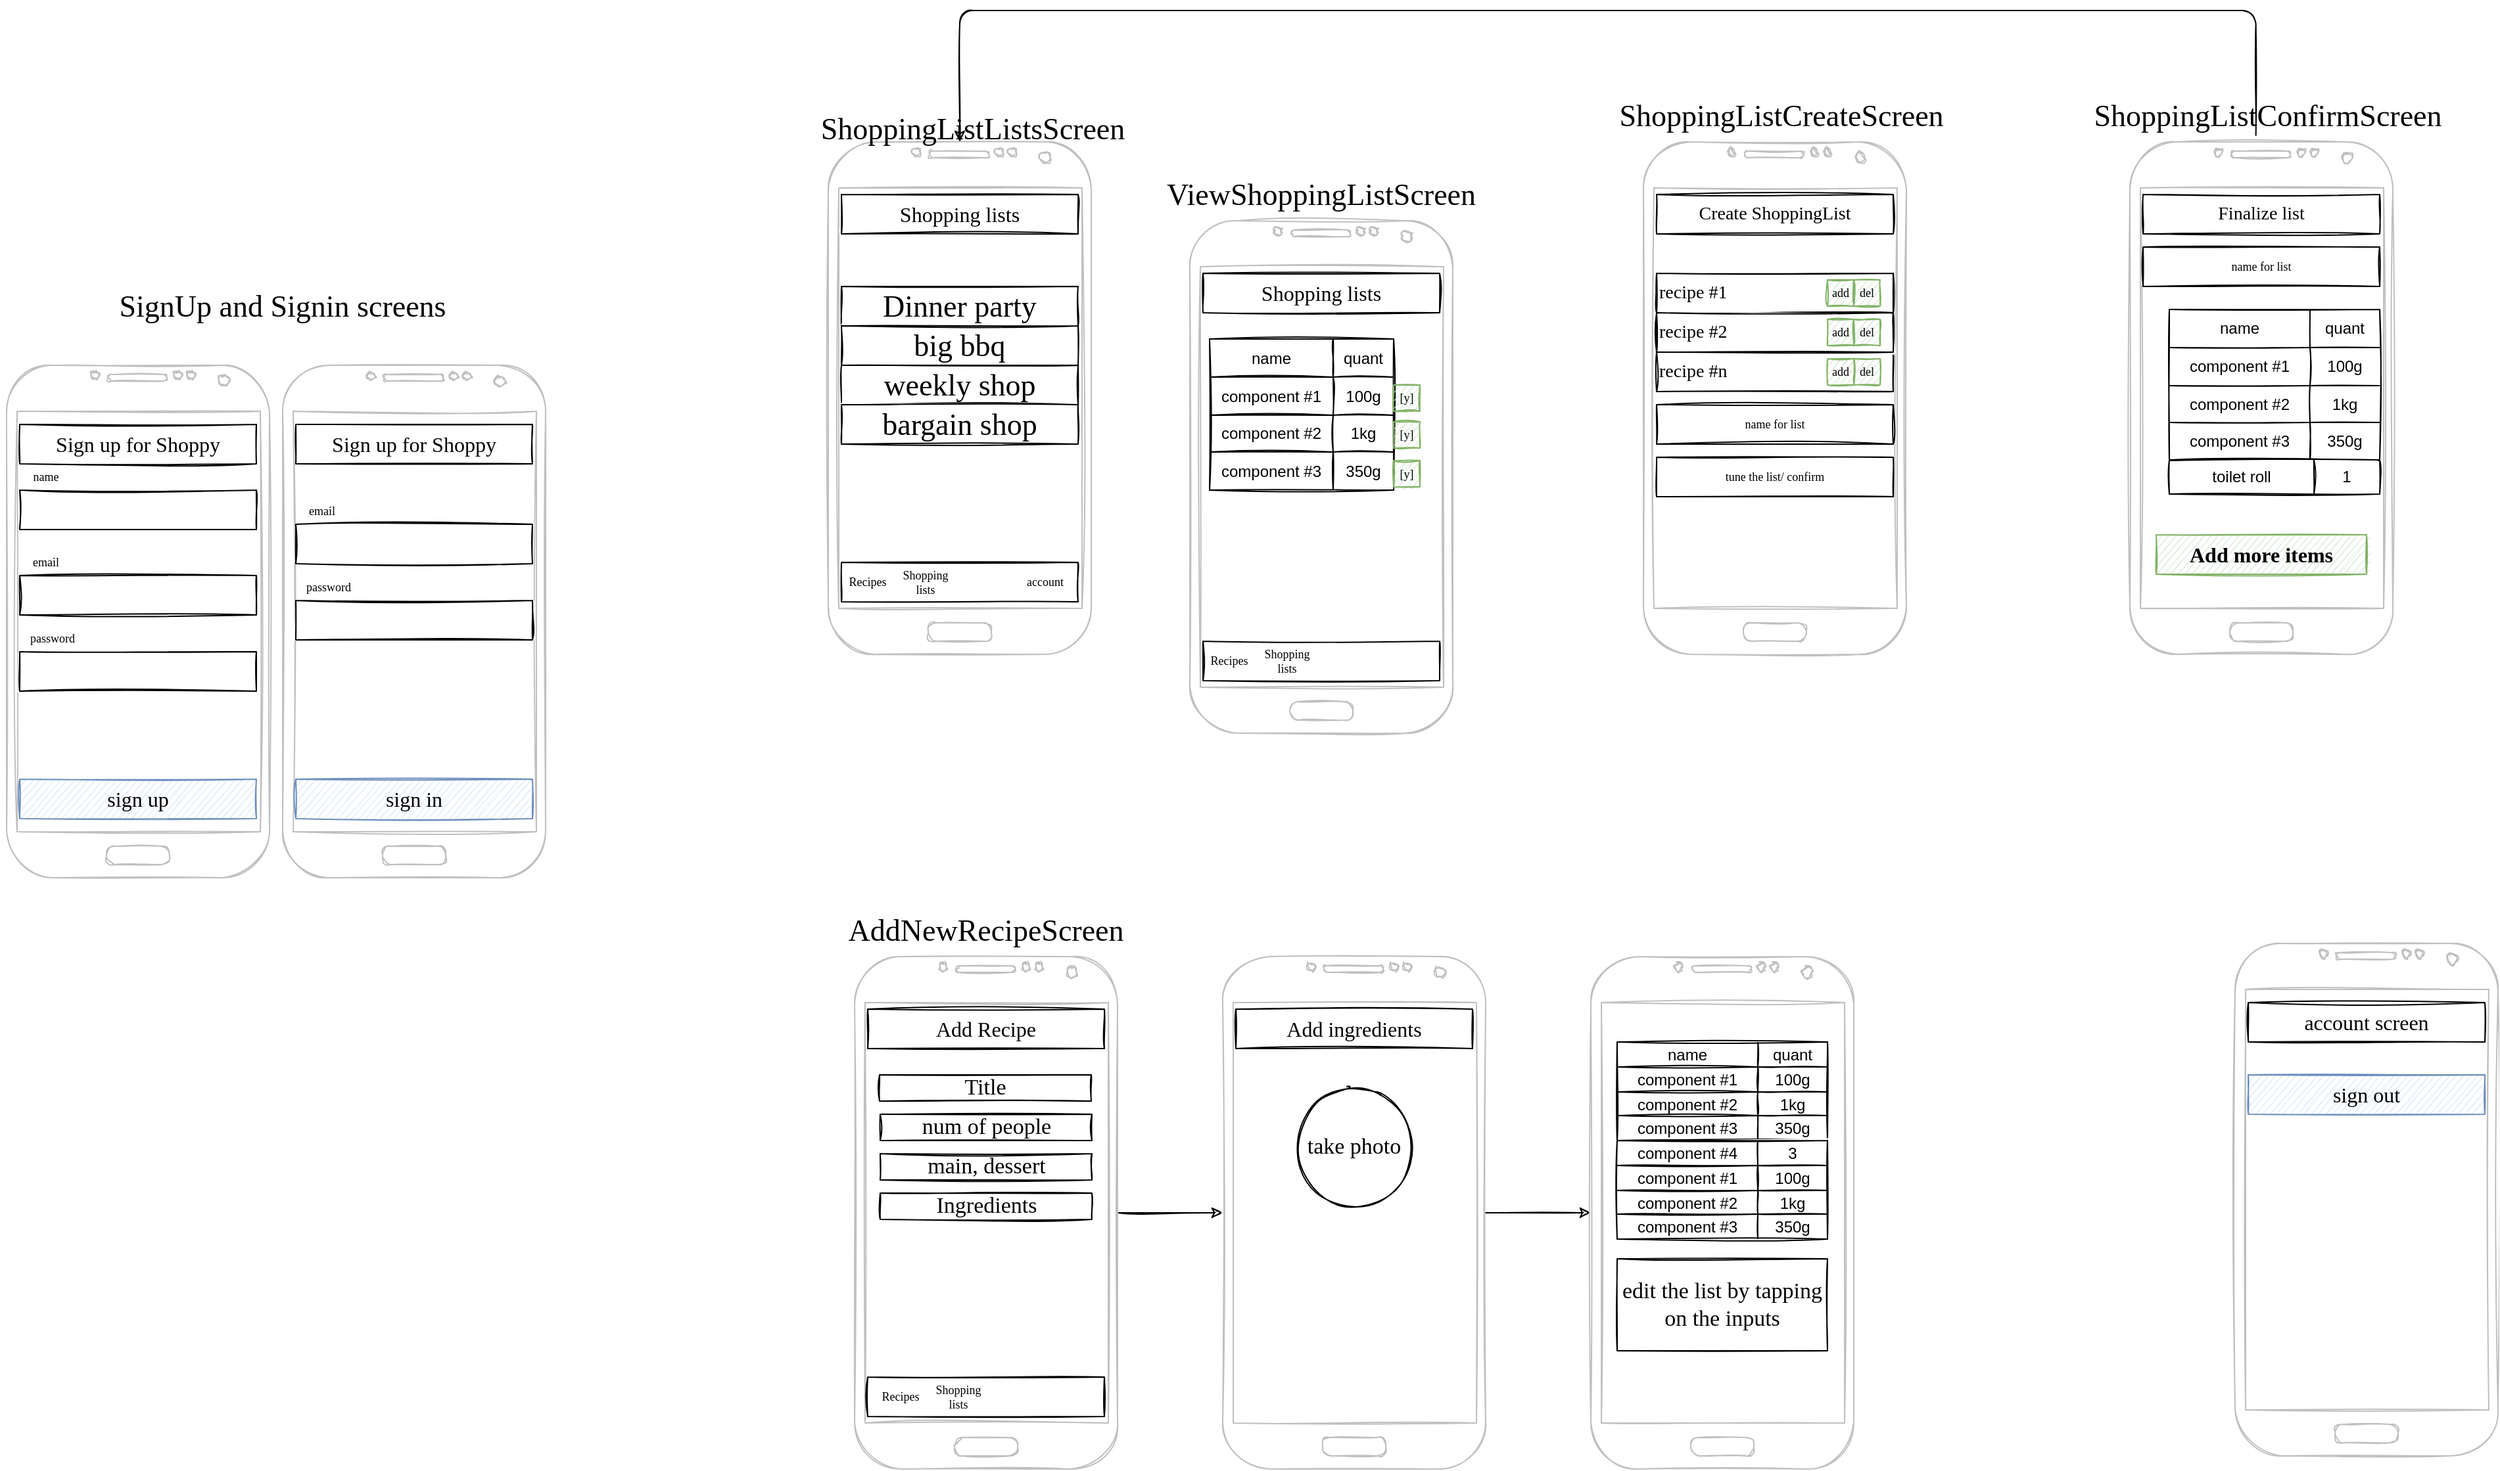 <mxfile version="14.4.9" type="github" pages="4"><diagram id="S8S6S_zs-tFYUFydIni0" name="Page-1"><mxGraphModel dx="3620" dy="1272" grid="1" gridSize="10" guides="1" tooltips="1" connect="1" arrows="1" fold="1" page="1" pageScale="1" pageWidth="850" pageHeight="1100" math="0" shadow="0"><root><mxCell id="0"/><mxCell id="1" parent="0"/><mxCell id="WBAK2P9Rp_MF3gCQEYfs-1" value="" style="verticalLabelPosition=bottom;verticalAlign=top;html=1;shadow=0;dashed=0;strokeWidth=1;shape=mxgraph.android.phone2;strokeColor=#c0c0c0;sketch=1;" vertex="1" parent="1"><mxGeometry x="50" y="120" width="200" height="390" as="geometry"/></mxCell><mxCell id="LDTR95kZnx1Ec3UNAk0M-1" value="Dinner party" style="rounded=0;whiteSpace=wrap;html=1;fontSize=23;fontFamily=Lucida Console;sketch=1;" vertex="1" parent="1"><mxGeometry x="60" y="230" width="180" height="30" as="geometry"/></mxCell><mxCell id="LDTR95kZnx1Ec3UNAk0M-2" value="Shopping lists" style="rounded=0;whiteSpace=wrap;html=1;fontSize=16;fontFamily=Lucida Console;sketch=1;" vertex="1" parent="1"><mxGeometry x="60" y="160" width="180" height="30" as="geometry"/></mxCell><mxCell id="LDTR95kZnx1Ec3UNAk0M-3" value="" style="rounded=0;whiteSpace=wrap;html=1;fontSize=11;fontFamily=Lucida Console;sketch=1;" vertex="1" parent="1"><mxGeometry x="60" y="440" width="180" height="30" as="geometry"/></mxCell><mxCell id="LDTR95kZnx1Ec3UNAk0M-5" value="Recipes" style="text;html=1;strokeColor=none;fillColor=none;align=center;verticalAlign=middle;whiteSpace=wrap;rounded=0;fontFamily=Lucida Console;fontSize=9;sketch=1;" vertex="1" parent="1"><mxGeometry x="60" y="445" width="40" height="20" as="geometry"/></mxCell><mxCell id="LDTR95kZnx1Ec3UNAk0M-6" value="Shopping lists" style="text;html=1;strokeColor=none;fillColor=none;align=center;verticalAlign=middle;whiteSpace=wrap;rounded=0;fontFamily=Lucida Console;fontSize=9;sketch=1;" vertex="1" parent="1"><mxGeometry x="104" y="445" width="40" height="20" as="geometry"/></mxCell><mxCell id="LDTR95kZnx1Ec3UNAk0M-7" value="big bbq" style="rounded=0;whiteSpace=wrap;html=1;fontSize=23;fontFamily=Lucida Console;sketch=1;" vertex="1" parent="1"><mxGeometry x="60" y="260" width="180" height="30" as="geometry"/></mxCell><mxCell id="LDTR95kZnx1Ec3UNAk0M-8" value="weekly shop" style="rounded=0;whiteSpace=wrap;html=1;fontSize=23;fontFamily=Lucida Console;sketch=1;" vertex="1" parent="1"><mxGeometry x="60" y="290" width="180" height="30" as="geometry"/></mxCell><mxCell id="LDTR95kZnx1Ec3UNAk0M-9" value="bargain shop" style="rounded=0;whiteSpace=wrap;html=1;fontSize=23;fontFamily=Lucida Console;sketch=1;" vertex="1" parent="1"><mxGeometry x="60" y="320" width="180" height="30" as="geometry"/></mxCell><mxCell id="LDTR95kZnx1Ec3UNAk0M-11" value="SignUp and Signin screens" style="text;html=1;strokeColor=none;fillColor=none;align=center;verticalAlign=middle;whiteSpace=wrap;rounded=0;fontFamily=Lucida Console;fontSize=23;sketch=1;" vertex="1" parent="1"><mxGeometry x="-520" y="235" width="310" height="20" as="geometry"/></mxCell><mxCell id="LDTR95kZnx1Ec3UNAk0M-12" value="" style="verticalLabelPosition=bottom;verticalAlign=top;html=1;shadow=0;dashed=0;strokeWidth=1;shape=mxgraph.android.phone2;strokeColor=#c0c0c0;sketch=1;" vertex="1" parent="1"><mxGeometry x="670" y="120" width="200" height="390" as="geometry"/></mxCell><mxCell id="LDTR95kZnx1Ec3UNAk0M-13" value="ShoppingListCreateScreen" style="text;html=1;strokeColor=none;fillColor=none;align=center;verticalAlign=middle;whiteSpace=wrap;rounded=0;fontFamily=Lucida Console;fontSize=23;sketch=1;" vertex="1" parent="1"><mxGeometry x="690" y="90" width="170" height="20" as="geometry"/></mxCell><mxCell id="LDTR95kZnx1Ec3UNAk0M-14" value="Create ShoppingList" style="rounded=0;whiteSpace=wrap;html=1;fontSize=14;fontFamily=Lucida Console;sketch=1;" vertex="1" parent="1"><mxGeometry x="680" y="160" width="180" height="30" as="geometry"/></mxCell><mxCell id="LDTR95kZnx1Ec3UNAk0M-15" value="recipe #1" style="rounded=0;whiteSpace=wrap;html=1;fontSize=14;fontFamily=Lucida Console;sketch=1;" vertex="1" parent="1"><mxGeometry x="680" y="220" width="180" height="30" as="geometry"/></mxCell><mxCell id="LDTR95kZnx1Ec3UNAk0M-17" value="recipe #2" style="rounded=0;whiteSpace=wrap;html=1;fontSize=14;fontFamily=Lucida Console;sketch=1;" vertex="1" parent="1"><mxGeometry x="680" y="250" width="180" height="30" as="geometry"/></mxCell><mxCell id="LDTR95kZnx1Ec3UNAk0M-18" value="recipe #n" style="rounded=0;whiteSpace=wrap;html=1;fontSize=14;fontFamily=Lucida Console;align=left;sketch=1;" vertex="1" parent="1"><mxGeometry x="680" y="280" width="180" height="30" as="geometry"/></mxCell><mxCell id="LDTR95kZnx1Ec3UNAk0M-19" value="recipe #1" style="rounded=0;whiteSpace=wrap;html=1;fontSize=14;fontFamily=Lucida Console;align=left;sketch=1;" vertex="1" parent="1"><mxGeometry x="680" y="220" width="180" height="30" as="geometry"/></mxCell><mxCell id="LDTR95kZnx1Ec3UNAk0M-20" value="recipe #2" style="rounded=0;whiteSpace=wrap;html=1;fontSize=14;fontFamily=Lucida Console;align=left;sketch=1;" vertex="1" parent="1"><mxGeometry x="680" y="250" width="180" height="30" as="geometry"/></mxCell><mxCell id="LDTR95kZnx1Ec3UNAk0M-21" value="add" style="rounded=0;whiteSpace=wrap;html=1;fontFamily=Lucida Console;fontSize=9;align=center;fillColor=#d5e8d4;strokeColor=#82b366;sketch=1;" vertex="1" parent="1"><mxGeometry x="810" y="225" width="20" height="20" as="geometry"/></mxCell><mxCell id="LDTR95kZnx1Ec3UNAk0M-22" value="del" style="rounded=0;whiteSpace=wrap;html=1;fontFamily=Lucida Console;fontSize=9;align=center;fillColor=#d5e8d4;strokeColor=#82b366;sketch=1;" vertex="1" parent="1"><mxGeometry x="830" y="225" width="20" height="20" as="geometry"/></mxCell><mxCell id="LDTR95kZnx1Ec3UNAk0M-23" value="add" style="rounded=0;whiteSpace=wrap;html=1;fontFamily=Lucida Console;fontSize=9;align=center;fillColor=#d5e8d4;strokeColor=#82b366;sketch=1;" vertex="1" parent="1"><mxGeometry x="810" y="255" width="20" height="20" as="geometry"/></mxCell><mxCell id="LDTR95kZnx1Ec3UNAk0M-24" value="del" style="rounded=0;whiteSpace=wrap;html=1;fontFamily=Lucida Console;fontSize=9;align=center;fillColor=#d5e8d4;strokeColor=#82b366;sketch=1;" vertex="1" parent="1"><mxGeometry x="830" y="255" width="20" height="20" as="geometry"/></mxCell><mxCell id="LDTR95kZnx1Ec3UNAk0M-25" value="add" style="rounded=0;whiteSpace=wrap;html=1;fontFamily=Lucida Console;fontSize=9;align=center;fillColor=#d5e8d4;strokeColor=#82b366;sketch=1;" vertex="1" parent="1"><mxGeometry x="810" y="285" width="20" height="20" as="geometry"/></mxCell><mxCell id="LDTR95kZnx1Ec3UNAk0M-26" value="del" style="rounded=0;whiteSpace=wrap;html=1;fontFamily=Lucida Console;fontSize=9;align=center;fillColor=#d5e8d4;strokeColor=#82b366;sketch=1;" vertex="1" parent="1"><mxGeometry x="830" y="285" width="20" height="20" as="geometry"/></mxCell><mxCell id="LDTR95kZnx1Ec3UNAk0M-27" value="name for list" style="rounded=0;whiteSpace=wrap;html=1;fontFamily=Lucida Console;fontSize=9;align=center;sketch=1;" vertex="1" parent="1"><mxGeometry x="680" y="320" width="180" height="30" as="geometry"/></mxCell><mxCell id="LDTR95kZnx1Ec3UNAk0M-28" value="tune the list/ confirm" style="rounded=0;whiteSpace=wrap;html=1;fontFamily=Lucida Console;fontSize=9;align=center;sketch=1;" vertex="1" parent="1"><mxGeometry x="680" y="360" width="180" height="30" as="geometry"/></mxCell><mxCell id="LDTR95kZnx1Ec3UNAk0M-31" value="" style="verticalLabelPosition=bottom;verticalAlign=top;html=1;shadow=0;dashed=0;strokeWidth=1;shape=mxgraph.android.phone2;strokeColor=#c0c0c0;sketch=1;" vertex="1" parent="1"><mxGeometry x="1040" y="120" width="200" height="390" as="geometry"/></mxCell><mxCell id="LDTR95kZnx1Ec3UNAk0M-32" value="ShoppingListConfirmScreen" style="text;html=1;strokeColor=none;fillColor=none;align=center;verticalAlign=middle;whiteSpace=wrap;rounded=0;fontFamily=Lucida Console;fontSize=23;sketch=1;" vertex="1" parent="1"><mxGeometry x="1060" y="90" width="170" height="20" as="geometry"/></mxCell><mxCell id="LDTR95kZnx1Ec3UNAk0M-33" value="Finalize list" style="rounded=0;whiteSpace=wrap;html=1;fontSize=14;fontFamily=Lucida Console;sketch=1;" vertex="1" parent="1"><mxGeometry x="1050" y="160" width="180" height="30" as="geometry"/></mxCell><mxCell id="LDTR95kZnx1Ec3UNAk0M-34" value="name for list" style="rounded=0;whiteSpace=wrap;html=1;fontFamily=Lucida Console;fontSize=9;align=center;sketch=1;" vertex="1" parent="1"><mxGeometry x="1050" y="200" width="180" height="30" as="geometry"/></mxCell><mxCell id="LDTR95kZnx1Ec3UNAk0M-36" value="" style="shape=table;html=1;whiteSpace=wrap;startSize=0;container=1;collapsible=0;childLayout=tableLayout;sketch=1;" vertex="1" parent="1"><mxGeometry x="340" y="270" width="140" height="115" as="geometry"/></mxCell><mxCell id="LDTR95kZnx1Ec3UNAk0M-37" value="" style="shape=partialRectangle;html=1;whiteSpace=wrap;collapsible=0;dropTarget=0;pointerEvents=0;fillColor=none;top=0;left=0;bottom=0;right=0;points=[[0,0.5],[1,0.5]];portConstraint=eastwest;sketch=1;" vertex="1" parent="LDTR95kZnx1Ec3UNAk0M-36"><mxGeometry width="140" height="29" as="geometry"/></mxCell><mxCell id="LDTR95kZnx1Ec3UNAk0M-38" value="name" style="shape=partialRectangle;html=1;whiteSpace=wrap;connectable=0;overflow=hidden;fillColor=none;top=0;left=0;bottom=0;right=0;sketch=1;" vertex="1" parent="LDTR95kZnx1Ec3UNAk0M-37"><mxGeometry width="94" height="29" as="geometry"/></mxCell><mxCell id="LDTR95kZnx1Ec3UNAk0M-39" value="quant" style="shape=partialRectangle;html=1;whiteSpace=wrap;connectable=0;overflow=hidden;fillColor=none;top=0;left=0;bottom=0;right=0;sketch=1;" vertex="1" parent="LDTR95kZnx1Ec3UNAk0M-37"><mxGeometry x="94" width="46" height="29" as="geometry"/></mxCell><mxCell id="LDTR95kZnx1Ec3UNAk0M-40" value="" style="shape=partialRectangle;html=1;whiteSpace=wrap;collapsible=0;dropTarget=0;pointerEvents=0;fillColor=none;top=0;left=0;bottom=0;right=0;points=[[0,0.5],[1,0.5]];portConstraint=eastwest;sketch=1;" vertex="1" parent="LDTR95kZnx1Ec3UNAk0M-36"><mxGeometry y="29" width="140" height="29" as="geometry"/></mxCell><mxCell id="LDTR95kZnx1Ec3UNAk0M-41" value="component #1" style="shape=partialRectangle;html=1;whiteSpace=wrap;connectable=0;overflow=hidden;fillColor=none;top=0;left=0;bottom=0;right=0;sketch=1;" vertex="1" parent="LDTR95kZnx1Ec3UNAk0M-40"><mxGeometry width="94" height="29" as="geometry"/></mxCell><mxCell id="LDTR95kZnx1Ec3UNAk0M-42" value="&lt;div&gt;100g&lt;/div&gt;" style="shape=partialRectangle;html=1;whiteSpace=wrap;connectable=0;overflow=hidden;fillColor=none;top=0;left=0;bottom=0;right=0;sketch=1;" vertex="1" parent="LDTR95kZnx1Ec3UNAk0M-40"><mxGeometry x="94" width="46" height="29" as="geometry"/></mxCell><mxCell id="LDTR95kZnx1Ec3UNAk0M-43" value="" style="shape=partialRectangle;html=1;whiteSpace=wrap;collapsible=0;dropTarget=0;pointerEvents=0;fillColor=none;top=0;left=0;bottom=0;right=0;points=[[0,0.5],[1,0.5]];portConstraint=eastwest;sketch=1;" vertex="1" parent="LDTR95kZnx1Ec3UNAk0M-36"><mxGeometry y="58" width="140" height="28" as="geometry"/></mxCell><mxCell id="LDTR95kZnx1Ec3UNAk0M-44" value="component #2" style="shape=partialRectangle;html=1;whiteSpace=wrap;connectable=0;overflow=hidden;fillColor=none;top=0;left=0;bottom=0;right=0;sketch=1;" vertex="1" parent="LDTR95kZnx1Ec3UNAk0M-43"><mxGeometry width="94" height="28" as="geometry"/></mxCell><mxCell id="LDTR95kZnx1Ec3UNAk0M-45" value="1kg" style="shape=partialRectangle;html=1;whiteSpace=wrap;connectable=0;overflow=hidden;fillColor=none;top=0;left=0;bottom=0;right=0;sketch=1;" vertex="1" parent="LDTR95kZnx1Ec3UNAk0M-43"><mxGeometry x="94" width="46" height="28" as="geometry"/></mxCell><mxCell id="LDTR95kZnx1Ec3UNAk0M-46" value="" style="shape=partialRectangle;html=1;whiteSpace=wrap;collapsible=0;dropTarget=0;pointerEvents=0;fillColor=none;top=0;left=0;bottom=0;right=0;points=[[0,0.5],[1,0.5]];portConstraint=eastwest;sketch=1;" vertex="1" parent="LDTR95kZnx1Ec3UNAk0M-36"><mxGeometry y="86" width="140" height="29" as="geometry"/></mxCell><mxCell id="LDTR95kZnx1Ec3UNAk0M-47" value="component #3" style="shape=partialRectangle;html=1;whiteSpace=wrap;connectable=0;overflow=hidden;fillColor=none;top=0;left=0;bottom=0;right=0;sketch=1;" vertex="1" parent="LDTR95kZnx1Ec3UNAk0M-46"><mxGeometry width="94" height="29" as="geometry"/></mxCell><mxCell id="LDTR95kZnx1Ec3UNAk0M-48" value="350g" style="shape=partialRectangle;html=1;whiteSpace=wrap;connectable=0;overflow=hidden;fillColor=none;top=0;left=0;bottom=0;right=0;sketch=1;" vertex="1" parent="LDTR95kZnx1Ec3UNAk0M-46"><mxGeometry x="94" width="46" height="29" as="geometry"/></mxCell><mxCell id="LDTR95kZnx1Ec3UNAk0M-49" value="Add more items" style="rounded=0;whiteSpace=wrap;html=1;fontFamily=Lucida Console;fontSize=16;align=center;fillColor=#d5e8d4;strokeColor=#82b366;fontStyle=1;sketch=1;" vertex="1" parent="1"><mxGeometry x="1060" y="419" width="160" height="30" as="geometry"/></mxCell><mxCell id="LDTR95kZnx1Ec3UNAk0M-51" value="" style="edgeStyle=elbowEdgeStyle;elbow=vertical;endArrow=classic;html=1;fontFamily=Lucida Console;fontSize=28;exitX=0.479;exitY=-0.013;exitDx=0;exitDy=0;exitPerimeter=0;fontStyle=1;sketch=1;" edge="1" parent="1" source="LDTR95kZnx1Ec3UNAk0M-31" target="WBAK2P9Rp_MF3gCQEYfs-1"><mxGeometry width="50" height="50" relative="1" as="geometry"><mxPoint x="460" y="350" as="sourcePoint"/><mxPoint x="510" y="300" as="targetPoint"/><Array as="points"><mxPoint x="530" y="20"/></Array></mxGeometry></mxCell><mxCell id="lwpKW712aM4c5S9FHlkD-18" value="" style="edgeStyle=orthogonalEdgeStyle;rounded=0;orthogonalLoop=1;jettySize=auto;html=1;fontFamily=Lucida Console;fontSize=17;sketch=1;" edge="1" parent="1" source="lwpKW712aM4c5S9FHlkD-5" target="lwpKW712aM4c5S9FHlkD-17"><mxGeometry relative="1" as="geometry"/></mxCell><mxCell id="lwpKW712aM4c5S9FHlkD-5" value="" style="verticalLabelPosition=bottom;verticalAlign=top;html=1;shadow=0;dashed=0;strokeWidth=1;shape=mxgraph.android.phone2;strokeColor=#c0c0c0;sketch=1;" vertex="1" parent="1"><mxGeometry x="70" y="740" width="200" height="390" as="geometry"/></mxCell><mxCell id="lwpKW712aM4c5S9FHlkD-6" value="Add Recipe" style="rounded=0;whiteSpace=wrap;html=1;fontSize=16;fontFamily=Lucida Console;sketch=1;" vertex="1" parent="1"><mxGeometry x="80" y="780" width="180" height="30" as="geometry"/></mxCell><mxCell id="lwpKW712aM4c5S9FHlkD-7" value="" style="rounded=0;whiteSpace=wrap;html=1;fontSize=11;fontFamily=Lucida Console;sketch=1;" vertex="1" parent="1"><mxGeometry x="80" y="1060" width="180" height="30" as="geometry"/></mxCell><mxCell id="lwpKW712aM4c5S9FHlkD-8" value="AddNewRecipeScreen" style="text;html=1;strokeColor=none;fillColor=none;align=center;verticalAlign=middle;whiteSpace=wrap;rounded=0;fontFamily=Lucida Console;fontSize=23;sketch=1;" vertex="1" parent="1"><mxGeometry x="85" y="710" width="170" height="20" as="geometry"/></mxCell><mxCell id="lwpKW712aM4c5S9FHlkD-9" value="Recipes" style="text;html=1;strokeColor=none;fillColor=none;align=center;verticalAlign=middle;whiteSpace=wrap;rounded=0;fontFamily=Lucida Console;fontSize=9;sketch=1;" vertex="1" parent="1"><mxGeometry x="85" y="1065" width="40" height="20" as="geometry"/></mxCell><mxCell id="lwpKW712aM4c5S9FHlkD-10" value="Shopping lists" style="text;html=1;strokeColor=none;fillColor=none;align=center;verticalAlign=middle;whiteSpace=wrap;rounded=0;fontFamily=Lucida Console;fontSize=9;sketch=1;" vertex="1" parent="1"><mxGeometry x="129" y="1065" width="40" height="20" as="geometry"/></mxCell><mxCell id="lwpKW712aM4c5S9FHlkD-11" value="Title" style="rounded=0;whiteSpace=wrap;html=1;fontFamily=Lucida Console;fontSize=17;align=center;sketch=1;" vertex="1" parent="1"><mxGeometry x="89" y="830" width="161" height="20" as="geometry"/></mxCell><mxCell id="lwpKW712aM4c5S9FHlkD-12" value="num of people" style="rounded=0;whiteSpace=wrap;html=1;fontFamily=Lucida Console;fontSize=17;align=center;sketch=1;" vertex="1" parent="1"><mxGeometry x="89.5" y="860" width="161" height="20" as="geometry"/></mxCell><mxCell id="lwpKW712aM4c5S9FHlkD-13" value="main, dessert" style="rounded=0;whiteSpace=wrap;html=1;fontFamily=Lucida Console;fontSize=17;align=center;sketch=1;" vertex="1" parent="1"><mxGeometry x="89.5" y="890" width="161" height="20" as="geometry"/></mxCell><mxCell id="lwpKW712aM4c5S9FHlkD-14" value="Ingredients" style="rounded=0;whiteSpace=wrap;html=1;fontFamily=Lucida Console;fontSize=17;align=center;sketch=1;" vertex="1" parent="1"><mxGeometry x="89.5" y="920" width="161" height="20" as="geometry"/></mxCell><mxCell id="lwpKW712aM4c5S9FHlkD-22" value="" style="edgeStyle=orthogonalEdgeStyle;rounded=0;orthogonalLoop=1;jettySize=auto;html=1;fontFamily=Lucida Console;fontSize=17;sketch=1;" edge="1" parent="1" source="lwpKW712aM4c5S9FHlkD-17" target="lwpKW712aM4c5S9FHlkD-21"><mxGeometry relative="1" as="geometry"/></mxCell><mxCell id="lwpKW712aM4c5S9FHlkD-17" value="" style="verticalLabelPosition=bottom;verticalAlign=top;html=1;shadow=0;dashed=0;strokeWidth=1;shape=mxgraph.android.phone2;strokeColor=#c0c0c0;sketch=1;" vertex="1" parent="1"><mxGeometry x="350" y="740" width="200" height="390" as="geometry"/></mxCell><mxCell id="lwpKW712aM4c5S9FHlkD-19" value="Add ingredients" style="rounded=0;whiteSpace=wrap;html=1;fontSize=16;fontFamily=Lucida Console;sketch=1;" vertex="1" parent="1"><mxGeometry x="360" y="780" width="180" height="30" as="geometry"/></mxCell><mxCell id="lwpKW712aM4c5S9FHlkD-20" value="take photo" style="ellipse;whiteSpace=wrap;html=1;aspect=fixed;fontFamily=Lucida Console;fontSize=17;align=center;sketch=1;" vertex="1" parent="1"><mxGeometry x="405" y="840" width="90" height="90" as="geometry"/></mxCell><mxCell id="lwpKW712aM4c5S9FHlkD-21" value="" style="verticalLabelPosition=bottom;verticalAlign=top;html=1;shadow=0;dashed=0;strokeWidth=1;shape=mxgraph.android.phone2;strokeColor=#c0c0c0;sketch=1;" vertex="1" parent="1"><mxGeometry x="630" y="740" width="200" height="390" as="geometry"/></mxCell><mxCell id="lwpKW712aM4c5S9FHlkD-102" value="" style="shape=table;html=1;whiteSpace=wrap;startSize=0;container=1;collapsible=0;childLayout=tableLayout;sketch=1;" vertex="1" parent="1"><mxGeometry x="650" y="805" width="160" height="75" as="geometry"/></mxCell><mxCell id="lwpKW712aM4c5S9FHlkD-103" value="" style="shape=partialRectangle;html=1;whiteSpace=wrap;collapsible=0;dropTarget=0;pointerEvents=0;fillColor=none;top=0;left=0;bottom=0;right=0;points=[[0,0.5],[1,0.5]];portConstraint=eastwest;sketch=1;" vertex="1" parent="lwpKW712aM4c5S9FHlkD-102"><mxGeometry width="160" height="19" as="geometry"/></mxCell><mxCell id="lwpKW712aM4c5S9FHlkD-104" value="name" style="shape=partialRectangle;html=1;whiteSpace=wrap;connectable=0;overflow=hidden;fillColor=none;top=0;left=0;bottom=0;right=0;sketch=1;" vertex="1" parent="lwpKW712aM4c5S9FHlkD-103"><mxGeometry width="107" height="19" as="geometry"/></mxCell><mxCell id="lwpKW712aM4c5S9FHlkD-105" value="quant" style="shape=partialRectangle;html=1;whiteSpace=wrap;connectable=0;overflow=hidden;fillColor=none;top=0;left=0;bottom=0;right=0;sketch=1;" vertex="1" parent="lwpKW712aM4c5S9FHlkD-103"><mxGeometry x="107" width="53" height="19" as="geometry"/></mxCell><mxCell id="lwpKW712aM4c5S9FHlkD-106" value="" style="shape=partialRectangle;html=1;whiteSpace=wrap;collapsible=0;dropTarget=0;pointerEvents=0;fillColor=none;top=0;left=0;bottom=0;right=0;points=[[0,0.5],[1,0.5]];portConstraint=eastwest;sketch=1;" vertex="1" parent="lwpKW712aM4c5S9FHlkD-102"><mxGeometry y="19" width="160" height="19" as="geometry"/></mxCell><mxCell id="lwpKW712aM4c5S9FHlkD-107" value="component #1" style="shape=partialRectangle;html=1;whiteSpace=wrap;connectable=0;overflow=hidden;fillColor=none;top=0;left=0;bottom=0;right=0;sketch=1;" vertex="1" parent="lwpKW712aM4c5S9FHlkD-106"><mxGeometry width="107" height="19" as="geometry"/></mxCell><mxCell id="lwpKW712aM4c5S9FHlkD-108" value="&lt;div&gt;100g&lt;/div&gt;" style="shape=partialRectangle;html=1;whiteSpace=wrap;connectable=0;overflow=hidden;fillColor=none;top=0;left=0;bottom=0;right=0;sketch=1;" vertex="1" parent="lwpKW712aM4c5S9FHlkD-106"><mxGeometry x="107" width="53" height="19" as="geometry"/></mxCell><mxCell id="lwpKW712aM4c5S9FHlkD-109" value="" style="shape=partialRectangle;html=1;whiteSpace=wrap;collapsible=0;dropTarget=0;pointerEvents=0;fillColor=none;top=0;left=0;bottom=0;right=0;points=[[0,0.5],[1,0.5]];portConstraint=eastwest;sketch=1;" vertex="1" parent="lwpKW712aM4c5S9FHlkD-102"><mxGeometry y="38" width="160" height="18" as="geometry"/></mxCell><mxCell id="lwpKW712aM4c5S9FHlkD-110" value="component #2" style="shape=partialRectangle;html=1;whiteSpace=wrap;connectable=0;overflow=hidden;fillColor=none;top=0;left=0;bottom=0;right=0;sketch=1;" vertex="1" parent="lwpKW712aM4c5S9FHlkD-109"><mxGeometry width="107" height="18" as="geometry"/></mxCell><mxCell id="lwpKW712aM4c5S9FHlkD-111" value="1kg" style="shape=partialRectangle;html=1;whiteSpace=wrap;connectable=0;overflow=hidden;fillColor=none;top=0;left=0;bottom=0;right=0;sketch=1;" vertex="1" parent="lwpKW712aM4c5S9FHlkD-109"><mxGeometry x="107" width="53" height="18" as="geometry"/></mxCell><mxCell id="lwpKW712aM4c5S9FHlkD-112" value="" style="shape=partialRectangle;html=1;whiteSpace=wrap;collapsible=0;dropTarget=0;pointerEvents=0;fillColor=none;top=0;left=0;bottom=0;right=0;points=[[0,0.5],[1,0.5]];portConstraint=eastwest;sketch=1;" vertex="1" parent="lwpKW712aM4c5S9FHlkD-102"><mxGeometry y="56" width="160" height="19" as="geometry"/></mxCell><mxCell id="lwpKW712aM4c5S9FHlkD-113" value="component #3" style="shape=partialRectangle;html=1;whiteSpace=wrap;connectable=0;overflow=hidden;fillColor=none;top=0;left=0;bottom=0;right=0;sketch=1;" vertex="1" parent="lwpKW712aM4c5S9FHlkD-112"><mxGeometry width="107" height="19" as="geometry"/></mxCell><mxCell id="lwpKW712aM4c5S9FHlkD-114" value="350g" style="shape=partialRectangle;html=1;whiteSpace=wrap;connectable=0;overflow=hidden;fillColor=none;top=0;left=0;bottom=0;right=0;sketch=1;" vertex="1" parent="lwpKW712aM4c5S9FHlkD-112"><mxGeometry x="107" width="53" height="19" as="geometry"/></mxCell><mxCell id="lwpKW712aM4c5S9FHlkD-128" value="" style="shape=table;html=1;whiteSpace=wrap;startSize=0;container=1;collapsible=0;childLayout=tableLayout;sketch=1;" vertex="1" parent="1"><mxGeometry x="650" y="880" width="160" height="75" as="geometry"/></mxCell><mxCell id="lwpKW712aM4c5S9FHlkD-129" value="" style="shape=partialRectangle;html=1;whiteSpace=wrap;collapsible=0;dropTarget=0;pointerEvents=0;fillColor=none;top=0;left=0;bottom=0;right=0;points=[[0,0.5],[1,0.5]];portConstraint=eastwest;sketch=1;" vertex="1" parent="lwpKW712aM4c5S9FHlkD-128"><mxGeometry width="160" height="19" as="geometry"/></mxCell><mxCell id="lwpKW712aM4c5S9FHlkD-130" value="component #4" style="shape=partialRectangle;html=1;whiteSpace=wrap;connectable=0;overflow=hidden;fillColor=none;top=0;left=0;bottom=0;right=0;sketch=1;" vertex="1" parent="lwpKW712aM4c5S9FHlkD-129"><mxGeometry width="107" height="19" as="geometry"/></mxCell><mxCell id="lwpKW712aM4c5S9FHlkD-131" value="3" style="shape=partialRectangle;html=1;whiteSpace=wrap;connectable=0;overflow=hidden;fillColor=none;top=0;left=0;bottom=0;right=0;sketch=1;" vertex="1" parent="lwpKW712aM4c5S9FHlkD-129"><mxGeometry x="107" width="53" height="19" as="geometry"/></mxCell><mxCell id="lwpKW712aM4c5S9FHlkD-132" value="" style="shape=partialRectangle;html=1;whiteSpace=wrap;collapsible=0;dropTarget=0;pointerEvents=0;fillColor=none;top=0;left=0;bottom=0;right=0;points=[[0,0.5],[1,0.5]];portConstraint=eastwest;sketch=1;" vertex="1" parent="lwpKW712aM4c5S9FHlkD-128"><mxGeometry y="19" width="160" height="19" as="geometry"/></mxCell><mxCell id="lwpKW712aM4c5S9FHlkD-133" value="component #1" style="shape=partialRectangle;html=1;whiteSpace=wrap;connectable=0;overflow=hidden;fillColor=none;top=0;left=0;bottom=0;right=0;sketch=1;" vertex="1" parent="lwpKW712aM4c5S9FHlkD-132"><mxGeometry width="107" height="19" as="geometry"/></mxCell><mxCell id="lwpKW712aM4c5S9FHlkD-134" value="&lt;div&gt;100g&lt;/div&gt;" style="shape=partialRectangle;html=1;whiteSpace=wrap;connectable=0;overflow=hidden;fillColor=none;top=0;left=0;bottom=0;right=0;sketch=1;" vertex="1" parent="lwpKW712aM4c5S9FHlkD-132"><mxGeometry x="107" width="53" height="19" as="geometry"/></mxCell><mxCell id="lwpKW712aM4c5S9FHlkD-135" value="" style="shape=partialRectangle;html=1;whiteSpace=wrap;collapsible=0;dropTarget=0;pointerEvents=0;fillColor=none;top=0;left=0;bottom=0;right=0;points=[[0,0.5],[1,0.5]];portConstraint=eastwest;sketch=1;" vertex="1" parent="lwpKW712aM4c5S9FHlkD-128"><mxGeometry y="38" width="160" height="18" as="geometry"/></mxCell><mxCell id="lwpKW712aM4c5S9FHlkD-136" value="component #2" style="shape=partialRectangle;html=1;whiteSpace=wrap;connectable=0;overflow=hidden;fillColor=none;top=0;left=0;bottom=0;right=0;sketch=1;" vertex="1" parent="lwpKW712aM4c5S9FHlkD-135"><mxGeometry width="107" height="18" as="geometry"/></mxCell><mxCell id="lwpKW712aM4c5S9FHlkD-137" value="1kg" style="shape=partialRectangle;html=1;whiteSpace=wrap;connectable=0;overflow=hidden;fillColor=none;top=0;left=0;bottom=0;right=0;sketch=1;" vertex="1" parent="lwpKW712aM4c5S9FHlkD-135"><mxGeometry x="107" width="53" height="18" as="geometry"/></mxCell><mxCell id="lwpKW712aM4c5S9FHlkD-138" value="" style="shape=partialRectangle;html=1;whiteSpace=wrap;collapsible=0;dropTarget=0;pointerEvents=0;fillColor=none;top=0;left=0;bottom=0;right=0;points=[[0,0.5],[1,0.5]];portConstraint=eastwest;sketch=1;" vertex="1" parent="lwpKW712aM4c5S9FHlkD-128"><mxGeometry y="56" width="160" height="19" as="geometry"/></mxCell><mxCell id="lwpKW712aM4c5S9FHlkD-139" value="component #3" style="shape=partialRectangle;html=1;whiteSpace=wrap;connectable=0;overflow=hidden;fillColor=none;top=0;left=0;bottom=0;right=0;sketch=1;" vertex="1" parent="lwpKW712aM4c5S9FHlkD-138"><mxGeometry width="107" height="19" as="geometry"/></mxCell><mxCell id="lwpKW712aM4c5S9FHlkD-140" value="350g" style="shape=partialRectangle;html=1;whiteSpace=wrap;connectable=0;overflow=hidden;fillColor=none;top=0;left=0;bottom=0;right=0;sketch=1;" vertex="1" parent="lwpKW712aM4c5S9FHlkD-138"><mxGeometry x="107" width="53" height="19" as="geometry"/></mxCell><mxCell id="lwpKW712aM4c5S9FHlkD-141" value="edit the list by tapping on the inputs" style="rounded=0;whiteSpace=wrap;html=1;fontFamily=Lucida Console;fontSize=17;align=center;sketch=1;" vertex="1" parent="1"><mxGeometry x="650" y="970" width="160" height="70" as="geometry"/></mxCell><mxCell id="lwpKW712aM4c5S9FHlkD-142" value="" style="verticalLabelPosition=bottom;verticalAlign=top;html=1;shadow=0;dashed=0;strokeWidth=1;shape=mxgraph.android.phone2;strokeColor=#c0c0c0;sketch=1;" vertex="1" parent="1"><mxGeometry x="325" y="180" width="200" height="390" as="geometry"/></mxCell><mxCell id="lwpKW712aM4c5S9FHlkD-143" value="Shopping lists" style="rounded=0;whiteSpace=wrap;html=1;fontSize=16;fontFamily=Lucida Console;sketch=1;" vertex="1" parent="1"><mxGeometry x="335" y="220" width="180" height="30" as="geometry"/></mxCell><mxCell id="lwpKW712aM4c5S9FHlkD-144" value="" style="rounded=0;whiteSpace=wrap;html=1;fontSize=11;fontFamily=Lucida Console;sketch=1;" vertex="1" parent="1"><mxGeometry x="335" y="500" width="180" height="30" as="geometry"/></mxCell><mxCell id="lwpKW712aM4c5S9FHlkD-145" value="Recipes" style="text;html=1;strokeColor=none;fillColor=none;align=center;verticalAlign=middle;whiteSpace=wrap;rounded=0;fontFamily=Lucida Console;fontSize=9;sketch=1;" vertex="1" parent="1"><mxGeometry x="335" y="505" width="40" height="20" as="geometry"/></mxCell><mxCell id="lwpKW712aM4c5S9FHlkD-146" value="Shopping lists" style="text;html=1;strokeColor=none;fillColor=none;align=center;verticalAlign=middle;whiteSpace=wrap;rounded=0;fontFamily=Lucida Console;fontSize=9;sketch=1;" vertex="1" parent="1"><mxGeometry x="379" y="505" width="40" height="20" as="geometry"/></mxCell><mxCell id="lwpKW712aM4c5S9FHlkD-147" value="ViewShoppingListScreen" style="text;html=1;strokeColor=none;fillColor=none;align=center;verticalAlign=middle;whiteSpace=wrap;rounded=0;fontFamily=Lucida Console;fontSize=23;sketch=1;" vertex="1" parent="1"><mxGeometry x="340" y="150" width="170" height="20" as="geometry"/></mxCell><mxCell id="lwpKW712aM4c5S9FHlkD-148" value="" style="shape=table;html=1;whiteSpace=wrap;startSize=0;container=1;collapsible=0;childLayout=tableLayout;sketch=1;" vertex="1" parent="1"><mxGeometry x="1070" y="247.5" width="160" height="115" as="geometry"/></mxCell><mxCell id="lwpKW712aM4c5S9FHlkD-149" value="" style="shape=partialRectangle;html=1;whiteSpace=wrap;collapsible=0;dropTarget=0;pointerEvents=0;fillColor=none;top=0;left=0;bottom=0;right=0;points=[[0,0.5],[1,0.5]];portConstraint=eastwest;sketch=1;" vertex="1" parent="lwpKW712aM4c5S9FHlkD-148"><mxGeometry width="160" height="29" as="geometry"/></mxCell><mxCell id="lwpKW712aM4c5S9FHlkD-150" value="name" style="shape=partialRectangle;html=1;whiteSpace=wrap;connectable=0;overflow=hidden;fillColor=none;top=0;left=0;bottom=0;right=0;sketch=1;" vertex="1" parent="lwpKW712aM4c5S9FHlkD-149"><mxGeometry width="107" height="29" as="geometry"/></mxCell><mxCell id="lwpKW712aM4c5S9FHlkD-151" value="quant" style="shape=partialRectangle;html=1;whiteSpace=wrap;connectable=0;overflow=hidden;fillColor=none;top=0;left=0;bottom=0;right=0;sketch=1;" vertex="1" parent="lwpKW712aM4c5S9FHlkD-149"><mxGeometry x="107" width="53" height="29" as="geometry"/></mxCell><mxCell id="lwpKW712aM4c5S9FHlkD-152" value="" style="shape=partialRectangle;html=1;whiteSpace=wrap;collapsible=0;dropTarget=0;pointerEvents=0;fillColor=none;top=0;left=0;bottom=0;right=0;points=[[0,0.5],[1,0.5]];portConstraint=eastwest;sketch=1;" vertex="1" parent="lwpKW712aM4c5S9FHlkD-148"><mxGeometry y="29" width="160" height="29" as="geometry"/></mxCell><mxCell id="lwpKW712aM4c5S9FHlkD-153" value="component #1" style="shape=partialRectangle;html=1;whiteSpace=wrap;connectable=0;overflow=hidden;fillColor=none;top=0;left=0;bottom=0;right=0;sketch=1;" vertex="1" parent="lwpKW712aM4c5S9FHlkD-152"><mxGeometry width="107" height="29" as="geometry"/></mxCell><mxCell id="lwpKW712aM4c5S9FHlkD-154" value="&lt;div&gt;100g&lt;/div&gt;" style="shape=partialRectangle;html=1;whiteSpace=wrap;connectable=0;overflow=hidden;fillColor=none;top=0;left=0;bottom=0;right=0;sketch=1;" vertex="1" parent="lwpKW712aM4c5S9FHlkD-152"><mxGeometry x="107" width="53" height="29" as="geometry"/></mxCell><mxCell id="lwpKW712aM4c5S9FHlkD-155" value="" style="shape=partialRectangle;html=1;whiteSpace=wrap;collapsible=0;dropTarget=0;pointerEvents=0;fillColor=none;top=0;left=0;bottom=0;right=0;points=[[0,0.5],[1,0.5]];portConstraint=eastwest;sketch=1;" vertex="1" parent="lwpKW712aM4c5S9FHlkD-148"><mxGeometry y="58" width="160" height="28" as="geometry"/></mxCell><mxCell id="lwpKW712aM4c5S9FHlkD-156" value="component #2" style="shape=partialRectangle;html=1;whiteSpace=wrap;connectable=0;overflow=hidden;fillColor=none;top=0;left=0;bottom=0;right=0;sketch=1;" vertex="1" parent="lwpKW712aM4c5S9FHlkD-155"><mxGeometry width="107" height="28" as="geometry"/></mxCell><mxCell id="lwpKW712aM4c5S9FHlkD-157" value="1kg" style="shape=partialRectangle;html=1;whiteSpace=wrap;connectable=0;overflow=hidden;fillColor=none;top=0;left=0;bottom=0;right=0;sketch=1;" vertex="1" parent="lwpKW712aM4c5S9FHlkD-155"><mxGeometry x="107" width="53" height="28" as="geometry"/></mxCell><mxCell id="lwpKW712aM4c5S9FHlkD-158" value="" style="shape=partialRectangle;html=1;whiteSpace=wrap;collapsible=0;dropTarget=0;pointerEvents=0;fillColor=none;top=0;left=0;bottom=0;right=0;points=[[0,0.5],[1,0.5]];portConstraint=eastwest;sketch=1;" vertex="1" parent="lwpKW712aM4c5S9FHlkD-148"><mxGeometry y="86" width="160" height="29" as="geometry"/></mxCell><mxCell id="lwpKW712aM4c5S9FHlkD-159" value="component #3" style="shape=partialRectangle;html=1;whiteSpace=wrap;connectable=0;overflow=hidden;fillColor=none;top=0;left=0;bottom=0;right=0;sketch=1;" vertex="1" parent="lwpKW712aM4c5S9FHlkD-158"><mxGeometry width="107" height="29" as="geometry"/></mxCell><mxCell id="lwpKW712aM4c5S9FHlkD-160" value="350g" style="shape=partialRectangle;html=1;whiteSpace=wrap;connectable=0;overflow=hidden;fillColor=none;top=0;left=0;bottom=0;right=0;sketch=1;" vertex="1" parent="lwpKW712aM4c5S9FHlkD-158"><mxGeometry x="107" width="53" height="29" as="geometry"/></mxCell><mxCell id="lwpKW712aM4c5S9FHlkD-161" value="[y]" style="rounded=0;whiteSpace=wrap;html=1;fontFamily=Lucida Console;fontSize=9;align=center;fillColor=#d5e8d4;strokeColor=#82b366;sketch=1;" vertex="1" parent="1"><mxGeometry x="480" y="305" width="20" height="20" as="geometry"/></mxCell><mxCell id="lwpKW712aM4c5S9FHlkD-162" value="[y]" style="rounded=0;whiteSpace=wrap;html=1;fontFamily=Lucida Console;fontSize=9;align=center;fillColor=#d5e8d4;strokeColor=#82b366;sketch=1;" vertex="1" parent="1"><mxGeometry x="480" y="333" width="20" height="20" as="geometry"/></mxCell><mxCell id="lwpKW712aM4c5S9FHlkD-163" value="[y]" style="rounded=0;whiteSpace=wrap;html=1;fontFamily=Lucida Console;fontSize=9;align=center;fillColor=#d5e8d4;strokeColor=#82b366;sketch=1;" vertex="1" parent="1"><mxGeometry x="480" y="362.5" width="20" height="20" as="geometry"/></mxCell><mxCell id="lwpKW712aM4c5S9FHlkD-166" value="account" style="text;html=1;strokeColor=none;fillColor=none;align=center;verticalAlign=middle;whiteSpace=wrap;rounded=0;fontFamily=Lucida Console;fontSize=9;sketch=1;" vertex="1" parent="1"><mxGeometry x="195" y="445" width="40" height="20" as="geometry"/></mxCell><mxCell id="lwpKW712aM4c5S9FHlkD-167" value="" style="verticalLabelPosition=bottom;verticalAlign=top;html=1;shadow=0;dashed=0;strokeWidth=1;shape=mxgraph.android.phone2;strokeColor=#c0c0c0;sketch=1;" vertex="1" parent="1"><mxGeometry x="1120" y="730" width="200" height="390" as="geometry"/></mxCell><mxCell id="lwpKW712aM4c5S9FHlkD-168" value="account screen" style="rounded=0;whiteSpace=wrap;html=1;fontSize=16;fontFamily=Lucida Console;sketch=1;" vertex="1" parent="1"><mxGeometry x="1130" y="775" width="180" height="30" as="geometry"/></mxCell><mxCell id="lwpKW712aM4c5S9FHlkD-169" value="sign out" style="rounded=0;whiteSpace=wrap;html=1;fontSize=16;fontFamily=Lucida Console;fillColor=#dae8fc;strokeColor=#6c8ebf;sketch=1;" vertex="1" parent="1"><mxGeometry x="1130" y="830" width="180" height="30" as="geometry"/></mxCell><mxCell id="lwpKW712aM4c5S9FHlkD-170" value="" style="verticalLabelPosition=bottom;verticalAlign=top;html=1;shadow=0;dashed=0;strokeWidth=1;shape=mxgraph.android.phone2;strokeColor=#c0c0c0;sketch=1;" vertex="1" parent="1"><mxGeometry x="-575" y="290" width="200" height="390" as="geometry"/></mxCell><mxCell id="lwpKW712aM4c5S9FHlkD-171" value="Sign up for Shoppy" style="rounded=0;whiteSpace=wrap;html=1;fontSize=16;fontFamily=Lucida Console;sketch=1;" vertex="1" parent="1"><mxGeometry x="-565" y="335" width="180" height="30" as="geometry"/></mxCell><mxCell id="lwpKW712aM4c5S9FHlkD-172" value="sign up" style="rounded=0;whiteSpace=wrap;html=1;fontSize=16;fontFamily=Lucida Console;fillColor=#dae8fc;strokeColor=#6c8ebf;sketch=1;" vertex="1" parent="1"><mxGeometry x="-565" y="605" width="180" height="30" as="geometry"/></mxCell><mxCell id="lwpKW712aM4c5S9FHlkD-173" value="" style="rounded=0;whiteSpace=wrap;html=1;fontSize=16;fontFamily=Lucida Console;sketch=1;" vertex="1" parent="1"><mxGeometry x="-565" y="450" width="180" height="30" as="geometry"/></mxCell><mxCell id="lwpKW712aM4c5S9FHlkD-174" value="" style="rounded=0;whiteSpace=wrap;html=1;fontSize=16;fontFamily=Lucida Console;sketch=1;" vertex="1" parent="1"><mxGeometry x="-565" y="508" width="180" height="30" as="geometry"/></mxCell><mxCell id="lwpKW712aM4c5S9FHlkD-175" value="email" style="text;html=1;strokeColor=none;fillColor=none;align=center;verticalAlign=middle;whiteSpace=wrap;rounded=0;fontFamily=Lucida Console;fontSize=9;sketch=1;" vertex="1" parent="1"><mxGeometry x="-580" y="430" width="70" height="20" as="geometry"/></mxCell><mxCell id="lwpKW712aM4c5S9FHlkD-176" value="password" style="text;html=1;strokeColor=none;fillColor=none;align=center;verticalAlign=middle;whiteSpace=wrap;rounded=0;fontFamily=Lucida Console;fontSize=9;sketch=1;" vertex="1" parent="1"><mxGeometry x="-575" y="488" width="70" height="20" as="geometry"/></mxCell><mxCell id="lwpKW712aM4c5S9FHlkD-177" value="" style="rounded=0;whiteSpace=wrap;html=1;fontSize=16;fontFamily=Lucida Console;sketch=1;" vertex="1" parent="1"><mxGeometry x="-565" y="385" width="180" height="30" as="geometry"/></mxCell><mxCell id="lwpKW712aM4c5S9FHlkD-178" value="name" style="text;html=1;strokeColor=none;fillColor=none;align=center;verticalAlign=middle;whiteSpace=wrap;rounded=0;fontFamily=Lucida Console;fontSize=9;sketch=1;" vertex="1" parent="1"><mxGeometry x="-580" y="365" width="70" height="20" as="geometry"/></mxCell><mxCell id="lwpKW712aM4c5S9FHlkD-179" value="" style="verticalLabelPosition=bottom;verticalAlign=top;html=1;shadow=0;dashed=0;strokeWidth=1;shape=mxgraph.android.phone2;strokeColor=#c0c0c0;sketch=1;" vertex="1" parent="1"><mxGeometry x="-365" y="290" width="200" height="390" as="geometry"/></mxCell><mxCell id="lwpKW712aM4c5S9FHlkD-180" value="Sign up for Shoppy" style="rounded=0;whiteSpace=wrap;html=1;fontSize=16;fontFamily=Lucida Console;sketch=1;" vertex="1" parent="1"><mxGeometry x="-355" y="335" width="180" height="30" as="geometry"/></mxCell><mxCell id="lwpKW712aM4c5S9FHlkD-181" value="sign in" style="rounded=0;whiteSpace=wrap;html=1;fontSize=16;fontFamily=Lucida Console;fillColor=#dae8fc;strokeColor=#6c8ebf;sketch=1;" vertex="1" parent="1"><mxGeometry x="-355" y="605" width="180" height="30" as="geometry"/></mxCell><mxCell id="lwpKW712aM4c5S9FHlkD-182" value="" style="rounded=0;whiteSpace=wrap;html=1;fontSize=16;fontFamily=Lucida Console;sketch=1;" vertex="1" parent="1"><mxGeometry x="-355" y="411" width="180" height="30" as="geometry"/></mxCell><mxCell id="lwpKW712aM4c5S9FHlkD-183" value="" style="rounded=0;whiteSpace=wrap;html=1;fontSize=16;fontFamily=Lucida Console;sketch=1;" vertex="1" parent="1"><mxGeometry x="-355" y="469" width="180" height="30" as="geometry"/></mxCell><mxCell id="lwpKW712aM4c5S9FHlkD-184" value="email" style="text;html=1;strokeColor=none;fillColor=none;align=center;verticalAlign=middle;whiteSpace=wrap;rounded=0;fontFamily=Lucida Console;fontSize=9;sketch=1;" vertex="1" parent="1"><mxGeometry x="-370" y="391" width="70" height="20" as="geometry"/></mxCell><mxCell id="lwpKW712aM4c5S9FHlkD-185" value="password" style="text;html=1;strokeColor=none;fillColor=none;align=center;verticalAlign=middle;whiteSpace=wrap;rounded=0;fontFamily=Lucida Console;fontSize=9;sketch=1;" vertex="1" parent="1"><mxGeometry x="-365" y="449" width="70" height="20" as="geometry"/></mxCell><mxCell id="lwpKW712aM4c5S9FHlkD-188" value="ShoppingListListsScreen" style="text;html=1;strokeColor=none;fillColor=none;align=center;verticalAlign=middle;whiteSpace=wrap;rounded=0;fontFamily=Lucida Console;fontSize=23;sketch=1;" vertex="1" parent="1"><mxGeometry x="75" y="100" width="170" height="20" as="geometry"/></mxCell><mxCell id="lwpKW712aM4c5S9FHlkD-189" value="" style="shape=table;html=1;whiteSpace=wrap;startSize=0;container=1;collapsible=0;childLayout=tableLayout;sketch=1;" vertex="1" parent="1"><mxGeometry x="1070" y="362" width="160" height="26" as="geometry"/></mxCell><mxCell id="lwpKW712aM4c5S9FHlkD-190" value="" style="shape=partialRectangle;html=1;whiteSpace=wrap;collapsible=0;dropTarget=0;pointerEvents=0;fillColor=none;top=0;left=0;bottom=0;right=0;points=[[0,0.5],[1,0.5]];portConstraint=eastwest;sketch=1;" vertex="1" parent="lwpKW712aM4c5S9FHlkD-189"><mxGeometry width="160" height="26" as="geometry"/></mxCell><mxCell id="lwpKW712aM4c5S9FHlkD-191" value="toilet roll" style="shape=partialRectangle;html=1;whiteSpace=wrap;connectable=0;overflow=hidden;fillColor=none;top=0;left=0;bottom=0;right=0;sketch=1;" vertex="1" parent="lwpKW712aM4c5S9FHlkD-190"><mxGeometry width="110" height="26" as="geometry"/></mxCell><mxCell id="lwpKW712aM4c5S9FHlkD-192" value="1" style="shape=partialRectangle;html=1;whiteSpace=wrap;connectable=0;overflow=hidden;fillColor=none;top=0;left=0;bottom=0;right=0;sketch=1;" vertex="1" parent="lwpKW712aM4c5S9FHlkD-190"><mxGeometry x="110" width="50" height="26" as="geometry"/></mxCell></root></mxGraphModel></diagram><diagram id="jZCyjlfQMn0yyW2t85NQ" name="screen org"><mxGraphModel dx="1422" dy="763" grid="1" gridSize="10" guides="1" tooltips="1" connect="1" arrows="1" fold="1" page="1" pageScale="1" pageWidth="850" pageHeight="1100" math="0" shadow="0"><root><mxCell id="qdwxyIsfag_vkfbrn5gM-0"/><mxCell id="qdwxyIsfag_vkfbrn5gM-1" parent="qdwxyIsfag_vkfbrn5gM-0"/><mxCell id="qdwxyIsfag_vkfbrn5gM-2" value="signup screen" style="rounded=0;whiteSpace=wrap;html=1;fillColor=#dae8fc;strokeColor=#6c8ebf;fontStyle=0;fontSize=20;" vertex="1" parent="qdwxyIsfag_vkfbrn5gM-1"><mxGeometry x="130" y="160" width="220" height="60" as="geometry"/></mxCell><mxCell id="qdwxyIsfag_vkfbrn5gM-3" value="&lt;div&gt;sign in screen&lt;/div&gt;" style="rounded=0;whiteSpace=wrap;html=1;fillColor=#dae8fc;strokeColor=#6c8ebf;fontStyle=0;fontSize=20;" vertex="1" parent="qdwxyIsfag_vkfbrn5gM-1"><mxGeometry x="430" y="160" width="220" height="60" as="geometry"/></mxCell><mxCell id="qdwxyIsfag_vkfbrn5gM-4" value="" style="endArrow=classic;startArrow=classic;html=1;fontSize=20;entryX=0;entryY=0.5;entryDx=0;entryDy=0;exitX=1;exitY=0.5;exitDx=0;exitDy=0;" edge="1" parent="qdwxyIsfag_vkfbrn5gM-1" source="qdwxyIsfag_vkfbrn5gM-2" target="qdwxyIsfag_vkfbrn5gM-3"><mxGeometry width="50" height="50" relative="1" as="geometry"><mxPoint x="260" y="390" as="sourcePoint"/><mxPoint x="310" y="340" as="targetPoint"/></mxGeometry></mxCell><mxCell id="qdwxyIsfag_vkfbrn5gM-5" value="Recipe screen" style="rounded=0;whiteSpace=wrap;html=1;fillColor=#dae8fc;strokeColor=#6c8ebf;fontStyle=0;fontSize=20;" vertex="1" parent="qdwxyIsfag_vkfbrn5gM-1"><mxGeometry x="260" y="320" width="220" height="60" as="geometry"/></mxCell><mxCell id="qdwxyIsfag_vkfbrn5gM-6" value="Recipe Detail screen" style="rounded=0;whiteSpace=wrap;html=1;fillColor=#dae8fc;strokeColor=#6c8ebf;fontStyle=0;fontSize=20;" vertex="1" parent="qdwxyIsfag_vkfbrn5gM-1"><mxGeometry x="560" y="320" width="220" height="60" as="geometry"/></mxCell><mxCell id="qdwxyIsfag_vkfbrn5gM-7" value="Recipe Create screen" style="rounded=0;whiteSpace=wrap;html=1;fillColor=#dae8fc;strokeColor=#6c8ebf;fontStyle=0;fontSize=20;" vertex="1" parent="qdwxyIsfag_vkfbrn5gM-1"><mxGeometry x="260" y="450" width="220" height="60" as="geometry"/></mxCell><mxCell id="qdwxyIsfag_vkfbrn5gM-8" value="TAKE PHOTO screen" style="rounded=0;whiteSpace=wrap;html=1;fillColor=#dae8fc;strokeColor=#6c8ebf;fontStyle=0;fontSize=20;" vertex="1" parent="qdwxyIsfag_vkfbrn5gM-1"><mxGeometry x="560" y="450" width="220" height="60" as="geometry"/></mxCell><mxCell id="qdwxyIsfag_vkfbrn5gM-75" value="" style="endArrow=classic;startArrow=classic;html=1;fontSize=20;exitX=1;exitY=0.5;exitDx=0;exitDy=0;entryX=0;entryY=0.5;entryDx=0;entryDy=0;" edge="1" parent="qdwxyIsfag_vkfbrn5gM-1" target="qdwxyIsfag_vkfbrn5gM-6"><mxGeometry width="50" height="50" relative="1" as="geometry"><mxPoint x="480" y="349.29" as="sourcePoint"/><mxPoint x="530" y="349" as="targetPoint"/></mxGeometry></mxCell><mxCell id="qdwxyIsfag_vkfbrn5gM-76" value="Account screen" style="rounded=0;whiteSpace=wrap;html=1;fillColor=#dae8fc;strokeColor=#6c8ebf;fontStyle=0;fontSize=20;" vertex="1" parent="qdwxyIsfag_vkfbrn5gM-1"><mxGeometry x="260" y="710" width="220" height="60" as="geometry"/></mxCell><mxCell id="qdwxyIsfag_vkfbrn5gM-77" value="Bottom tab navigator" style="rounded=0;whiteSpace=wrap;html=1;fillColor=#d5e8d4;strokeColor=#82b366;fontStyle=0;fontSize=16;" vertex="1" parent="qdwxyIsfag_vkfbrn5gM-1"><mxGeometry x="130" y="320" width="130" height="450" as="geometry"/></mxCell><mxCell id="qdwxyIsfag_vkfbrn5gM-78" value="Stack navigator" style="rounded=0;whiteSpace=wrap;html=1;fillColor=#d5e8d4;strokeColor=#82b366;fontStyle=0;fontSize=20;" vertex="1" parent="qdwxyIsfag_vkfbrn5gM-1"><mxGeometry x="130" y="220" width="520" height="40" as="geometry"/></mxCell><mxCell id="qdwxyIsfag_vkfbrn5gM-80" value="" style="endArrow=classic;startArrow=classic;html=1;fontSize=20;exitX=1;exitY=0.5;exitDx=0;exitDy=0;entryX=0;entryY=0.5;entryDx=0;entryDy=0;" edge="1" parent="qdwxyIsfag_vkfbrn5gM-1" source="qdwxyIsfag_vkfbrn5gM-7" target="qdwxyIsfag_vkfbrn5gM-8"><mxGeometry width="50" height="50" relative="1" as="geometry"><mxPoint x="490" y="420.0" as="sourcePoint"/><mxPoint x="570" y="420.71" as="targetPoint"/></mxGeometry></mxCell><mxCell id="qdwxyIsfag_vkfbrn5gM-81" value="Stack navigator" style="rounded=0;whiteSpace=wrap;html=1;fillColor=#d5e8d4;strokeColor=#82b366;fontStyle=0;fontSize=20;" vertex="1" parent="qdwxyIsfag_vkfbrn5gM-1"><mxGeometry x="260" y="380" width="520" height="40" as="geometry"/></mxCell><mxCell id="qdwxyIsfag_vkfbrn5gM-82" value="Stack navigator" style="rounded=0;whiteSpace=wrap;html=1;fillColor=#d5e8d4;strokeColor=#82b366;fontStyle=0;fontSize=20;" vertex="1" parent="qdwxyIsfag_vkfbrn5gM-1"><mxGeometry x="260" y="510" width="520" height="40" as="geometry"/></mxCell><mxCell id="qdwxyIsfag_vkfbrn5gM-83" value="Switch navigator" style="rounded=0;whiteSpace=wrap;html=1;fillColor=#d5e8d4;strokeColor=#82b366;fontStyle=0;fontSize=23;" vertex="1" parent="qdwxyIsfag_vkfbrn5gM-1"><mxGeometry y="160" width="130" height="610" as="geometry"/></mxCell><mxCell id="AH-SVHP-QE3kMJ4q8TXV-0" value="Shopping Lists screen" style="rounded=0;whiteSpace=wrap;html=1;fillColor=#dae8fc;strokeColor=#6c8ebf;fontStyle=0;fontSize=20;" vertex="1" parent="qdwxyIsfag_vkfbrn5gM-1"><mxGeometry x="260" y="580" width="220" height="60" as="geometry"/></mxCell><mxCell id="AH-SVHP-QE3kMJ4q8TXV-1" value="Stack navigator" style="rounded=0;whiteSpace=wrap;html=1;fillColor=#d5e8d4;strokeColor=#82b366;fontStyle=0;fontSize=20;" vertex="1" parent="qdwxyIsfag_vkfbrn5gM-1"><mxGeometry x="260" y="640" width="750" height="40" as="geometry"/></mxCell><mxCell id="AH-SVHP-QE3kMJ4q8TXV-2" value="Create shopping list" style="rounded=0;whiteSpace=wrap;html=1;fillColor=#dae8fc;strokeColor=#6c8ebf;fontStyle=0;fontSize=20;" vertex="1" parent="qdwxyIsfag_vkfbrn5gM-1"><mxGeometry x="520" y="580" width="220" height="60" as="geometry"/></mxCell><mxCell id="AH-SVHP-QE3kMJ4q8TXV-3" value="TAKE PHOTO screen" style="rounded=0;whiteSpace=wrap;html=1;fillColor=#dae8fc;strokeColor=#6c8ebf;fontStyle=0;fontSize=20;" vertex="1" parent="qdwxyIsfag_vkfbrn5gM-1"><mxGeometry x="790" y="580" width="220" height="60" as="geometry"/></mxCell></root></mxGraphModel></diagram><diagram id="6jXPRPMNnWCmM7UmNFNJ" name="auth"><mxGraphModel dx="1544" dy="372" grid="1" gridSize="10" guides="1" tooltips="1" connect="1" arrows="1" fold="1" page="1" pageScale="1" pageWidth="850" pageHeight="1100" math="0" shadow="0"><root><mxCell id="_uPLFFRYyuftYlshMBbt-0"/><mxCell id="_uPLFFRYyuftYlshMBbt-1" parent="_uPLFFRYyuftYlshMBbt-0"/><mxCell id="fPhqnT4PVxU_--1QpgGI-2" style="edgeStyle=orthogonalEdgeStyle;rounded=0;orthogonalLoop=1;jettySize=auto;html=1;fontFamily=Lucida Console;fontSize=10;" edge="1" parent="_uPLFFRYyuftYlshMBbt-1" source="_uPLFFRYyuftYlshMBbt-2" target="_uPLFFRYyuftYlshMBbt-3"><mxGeometry relative="1" as="geometry"/></mxCell><mxCell id="_uPLFFRYyuftYlshMBbt-2" value="AuthProvider" style="rounded=0;whiteSpace=wrap;html=1;fontFamily=Lucida Console;fontSize=16;align=center;verticalAlign=top;fillColor=#d5e8d4;strokeColor=#82b366;" vertex="1" parent="_uPLFFRYyuftYlshMBbt-1"><mxGeometry x="340" y="240" width="150" height="60" as="geometry"/></mxCell><mxCell id="_uPLFFRYyuftYlshMBbt-9" value="" style="edgeStyle=orthogonalEdgeStyle;rounded=0;orthogonalLoop=1;jettySize=auto;html=1;fontFamily=Lucida Console;fontSize=10;entryX=0.5;entryY=0;entryDx=0;entryDy=0;" edge="1" parent="_uPLFFRYyuftYlshMBbt-1" source="_uPLFFRYyuftYlshMBbt-3" target="_uPLFFRYyuftYlshMBbt-4"><mxGeometry relative="1" as="geometry"><Array as="points"><mxPoint x="415" y="390"/><mxPoint x="140" y="390"/></Array></mxGeometry></mxCell><mxCell id="6jbCyil2mpMhk21aW8Bb-0" style="edgeStyle=orthogonalEdgeStyle;rounded=0;orthogonalLoop=1;jettySize=auto;html=1;entryX=0.5;entryY=0;entryDx=0;entryDy=0;fontFamily=Lucida Console;fontSize=10;" edge="1" parent="_uPLFFRYyuftYlshMBbt-1" source="_uPLFFRYyuftYlshMBbt-3" target="fPhqnT4PVxU_--1QpgGI-3"><mxGeometry relative="1" as="geometry"><Array as="points"><mxPoint x="415" y="390"/><mxPoint x="488" y="390"/><mxPoint x="488" y="430"/></Array></mxGeometry></mxCell><mxCell id="wcMITaRO-HpFkZPpKvlZ-0" style="edgeStyle=orthogonalEdgeStyle;rounded=0;orthogonalLoop=1;jettySize=auto;html=1;entryX=0.5;entryY=0;entryDx=0;entryDy=0;fontFamily=Lucida Console;fontSize=10;" edge="1" parent="_uPLFFRYyuftYlshMBbt-1" source="_uPLFFRYyuftYlshMBbt-3" target="6jbCyil2mpMhk21aW8Bb-1"><mxGeometry relative="1" as="geometry"><Array as="points"><mxPoint x="415" y="390"/><mxPoint x="640" y="390"/></Array></mxGeometry></mxCell><mxCell id="N4ByyE_6EoR0HfE3pg3K-1" style="edgeStyle=orthogonalEdgeStyle;rounded=0;orthogonalLoop=1;jettySize=auto;html=1;entryX=0.5;entryY=0;entryDx=0;entryDy=0;fontFamily=Lucida Console;fontSize=10;" edge="1" parent="_uPLFFRYyuftYlshMBbt-1" source="_uPLFFRYyuftYlshMBbt-3" target="N4ByyE_6EoR0HfE3pg3K-0"><mxGeometry relative="1" as="geometry"><Array as="points"><mxPoint x="415" y="390"/><mxPoint x="30" y="390"/></Array></mxGeometry></mxCell><mxCell id="_uPLFFRYyuftYlshMBbt-3" value="Navigation stuff" style="rounded=0;whiteSpace=wrap;html=1;fontFamily=Lucida Console;fontSize=16;align=center;fillColor=#ffe6cc;strokeColor=#d79b00;" vertex="1" parent="_uPLFFRYyuftYlshMBbt-1"><mxGeometry x="340" y="320" width="150" height="40" as="geometry"/></mxCell><mxCell id="N4ByyE_6EoR0HfE3pg3K-2" style="edgeStyle=orthogonalEdgeStyle;rounded=0;orthogonalLoop=1;jettySize=auto;html=1;entryX=-0.007;entryY=0.198;entryDx=0;entryDy=0;entryPerimeter=0;fontFamily=Lucida Console;fontSize=10;" edge="1" parent="_uPLFFRYyuftYlshMBbt-1" source="_uPLFFRYyuftYlshMBbt-4" target="_uPLFFRYyuftYlshMBbt-2"><mxGeometry relative="1" as="geometry"><Array as="points"><mxPoint x="100" y="252"/></Array></mxGeometry></mxCell><mxCell id="_uPLFFRYyuftYlshMBbt-4" value="signup screen" style="rounded=0;whiteSpace=wrap;html=1;fontFamily=Lucida Console;fontSize=10;align=center;fillColor=#dae8fc;strokeColor=#6c8ebf;" vertex="1" parent="_uPLFFRYyuftYlshMBbt-1"><mxGeometry x="90" y="430" width="100" height="20" as="geometry"/></mxCell><mxCell id="N4ByyE_6EoR0HfE3pg3K-7" style="edgeStyle=orthogonalEdgeStyle;rounded=0;orthogonalLoop=1;jettySize=auto;html=1;fontFamily=Lucida Console;fontSize=8;" edge="1" parent="_uPLFFRYyuftYlshMBbt-1" source="_uPLFFRYyuftYlshMBbt-7" target="_uPLFFRYyuftYlshMBbt-2"><mxGeometry relative="1" as="geometry"><Array as="points"><mxPoint x="210" y="290"/></Array></mxGeometry></mxCell><mxCell id="_uPLFFRYyuftYlshMBbt-7" value="signin screen" style="rounded=0;whiteSpace=wrap;html=1;fontFamily=Lucida Console;fontSize=10;align=center;fillColor=#dae8fc;strokeColor=#6c8ebf;" vertex="1" parent="_uPLFFRYyuftYlshMBbt-1"><mxGeometry x="200" y="430" width="100" height="20" as="geometry"/></mxCell><mxCell id="_uPLFFRYyuftYlshMBbt-8" value="recipe screen" style="rounded=0;whiteSpace=wrap;html=1;fontFamily=Lucida Console;fontSize=10;align=center;fillColor=#dae8fc;strokeColor=#6c8ebf;" vertex="1" parent="_uPLFFRYyuftYlshMBbt-1"><mxGeometry x="310" y="430" width="100" height="20" as="geometry"/></mxCell><mxCell id="_uPLFFRYyuftYlshMBbt-10" value="" style="edgeStyle=orthogonalEdgeStyle;rounded=0;orthogonalLoop=1;jettySize=auto;html=1;fontFamily=Lucida Console;fontSize=10;exitX=0.5;exitY=1;exitDx=0;exitDy=0;entryX=0.5;entryY=0;entryDx=0;entryDy=0;" edge="1" parent="_uPLFFRYyuftYlshMBbt-1" source="_uPLFFRYyuftYlshMBbt-3" target="_uPLFFRYyuftYlshMBbt-7"><mxGeometry relative="1" as="geometry"><mxPoint x="410" y="405" as="sourcePoint"/><mxPoint x="250" y="510" as="targetPoint"/><Array as="points"><mxPoint x="415" y="390"/><mxPoint x="250" y="390"/></Array></mxGeometry></mxCell><mxCell id="_uPLFFRYyuftYlshMBbt-11" value="" style="edgeStyle=orthogonalEdgeStyle;rounded=0;orthogonalLoop=1;jettySize=auto;html=1;fontFamily=Lucida Console;fontSize=10;exitX=0.5;exitY=1;exitDx=0;exitDy=0;entryX=0.5;entryY=0;entryDx=0;entryDy=0;" edge="1" parent="_uPLFFRYyuftYlshMBbt-1" source="_uPLFFRYyuftYlshMBbt-3" target="_uPLFFRYyuftYlshMBbt-8"><mxGeometry relative="1" as="geometry"><mxPoint x="425" y="370" as="sourcePoint"/><mxPoint x="340" y="500" as="targetPoint"/><Array as="points"><mxPoint x="415" y="390"/><mxPoint x="360" y="390"/></Array></mxGeometry></mxCell><mxCell id="fPhqnT4PVxU_--1QpgGI-0" value="{isSignedIn: true}" style="rounded=0;whiteSpace=wrap;html=1;fontFamily=Lucida Console;fontSize=10;align=center;fillColor=#f8cecc;strokeColor=#b85450;" vertex="1" parent="_uPLFFRYyuftYlshMBbt-1"><mxGeometry x="355" y="270" width="120" height="20" as="geometry"/></mxCell><mxCell id="fPhqnT4PVxU_--1QpgGI-3" value="recipeCreate screen" style="rounded=0;whiteSpace=wrap;html=1;fontFamily=Lucida Console;fontSize=10;align=center;fillColor=#dae8fc;strokeColor=#6c8ebf;" vertex="1" parent="_uPLFFRYyuftYlshMBbt-1"><mxGeometry x="425" y="430" width="125" height="20" as="geometry"/></mxCell><mxCell id="6jbCyil2mpMhk21aW8Bb-1" value="shoppingListsscreen" style="rounded=0;whiteSpace=wrap;html=1;fontFamily=Lucida Console;fontSize=10;align=center;fillColor=#dae8fc;strokeColor=#6c8ebf;" vertex="1" parent="_uPLFFRYyuftYlshMBbt-1"><mxGeometry x="570" y="430" width="140" height="20" as="geometry"/></mxCell><mxCell id="N4ByyE_6EoR0HfE3pg3K-6" style="edgeStyle=orthogonalEdgeStyle;rounded=0;orthogonalLoop=1;jettySize=auto;html=1;fontFamily=Lucida Console;fontSize=8;entryX=0;entryY=0.5;entryDx=0;entryDy=0;" edge="1" parent="_uPLFFRYyuftYlshMBbt-1" source="N4ByyE_6EoR0HfE3pg3K-0" target="_uPLFFRYyuftYlshMBbt-2"><mxGeometry relative="1" as="geometry"><mxPoint x="290" y="310" as="targetPoint"/><Array as="points"><mxPoint x="10" y="270"/></Array></mxGeometry></mxCell><mxCell id="N4ByyE_6EoR0HfE3pg3K-0" value="account screen" style="rounded=0;whiteSpace=wrap;html=1;fontFamily=Lucida Console;fontSize=10;align=center;fillColor=#dae8fc;strokeColor=#6c8ebf;" vertex="1" parent="_uPLFFRYyuftYlshMBbt-1"><mxGeometry x="-20" y="430" width="100" height="20" as="geometry"/></mxCell><mxCell id="N4ByyE_6EoR0HfE3pg3K-3" value="try to signUP -&amp;gt; {email:'a@b.com, password: 'x'}" style="rounded=0;whiteSpace=wrap;html=1;fontFamily=Lucida Console;fontSize=8;align=center;fillColor=#fff2cc;strokeColor=#d6b656;" vertex="1" parent="_uPLFFRYyuftYlshMBbt-1"><mxGeometry x="90" y="220" width="110" height="30" as="geometry"/></mxCell><mxCell id="N4ByyE_6EoR0HfE3pg3K-5" value="try to signIN -&amp;gt; {email:'a@b.com, password: 'x'}" style="rounded=0;whiteSpace=wrap;html=1;fontFamily=Lucida Console;fontSize=8;align=center;fillColor=#fff2cc;strokeColor=#d6b656;" vertex="1" parent="_uPLFFRYyuftYlshMBbt-1"><mxGeometry x="210" y="290" width="90" height="50" as="geometry"/></mxCell><mxCell id="N4ByyE_6EoR0HfE3pg3K-8" value="try to signOUT -&amp;gt; {}" style="rounded=0;whiteSpace=wrap;html=1;fontFamily=Lucida Console;fontSize=8;align=center;fillColor=#fff2cc;strokeColor=#d6b656;" vertex="1" parent="_uPLFFRYyuftYlshMBbt-1"><mxGeometry y="280" width="90" height="20" as="geometry"/></mxCell></root></mxGraphModel></diagram><diagram id="AEhmgYRGWbKld4hM7D31" name="jwt"><mxGraphModel dx="711" dy="382" grid="1" gridSize="10" guides="1" tooltips="1" connect="1" arrows="1" fold="1" page="1" pageScale="1" pageWidth="850" pageHeight="1100" math="0" shadow="0"><root><mxCell id="TQWCiGSxxPN5VQvclmqr-0"/><mxCell id="TQWCiGSxxPN5VQvclmqr-1" parent="TQWCiGSxxPN5VQvclmqr-0"/><mxCell id="TQWCiGSxxPN5VQvclmqr-5" style="edgeStyle=orthogonalEdgeStyle;orthogonalLoop=1;jettySize=auto;html=1;entryX=0.5;entryY=0;entryDx=0;entryDy=0;fontFamily=Verdana;fontSize=9;sketch=1;" edge="1" parent="TQWCiGSxxPN5VQvclmqr-1" source="TQWCiGSxxPN5VQvclmqr-3" target="TQWCiGSxxPN5VQvclmqr-4"><mxGeometry relative="1" as="geometry"/></mxCell><mxCell id="TQWCiGSxxPN5VQvclmqr-3" value="make request to signup" style="whiteSpace=wrap;html=1;fontFamily=Helvetica;fontSize=9;align=center;fillColor=#dae8fc;strokeColor=#6c8ebf;sketch=1;" vertex="1" parent="TQWCiGSxxPN5VQvclmqr-1"><mxGeometry x="360" y="220" width="150" height="20" as="geometry"/></mxCell><mxCell id="TQWCiGSxxPN5VQvclmqr-9" style="edgeStyle=orthogonalEdgeStyle;orthogonalLoop=1;jettySize=auto;html=1;entryX=0.5;entryY=0;entryDx=0;entryDy=0;fontFamily=Lucida Console;fontSize=9;sketch=1;" edge="1" parent="TQWCiGSxxPN5VQvclmqr-1" source="TQWCiGSxxPN5VQvclmqr-4" target="TQWCiGSxxPN5VQvclmqr-7"><mxGeometry relative="1" as="geometry"><Array as="points"><mxPoint x="435" y="310"/><mxPoint x="275" y="310"/></Array></mxGeometry></mxCell><mxCell id="TQWCiGSxxPN5VQvclmqr-10" style="edgeStyle=orthogonalEdgeStyle;orthogonalLoop=1;jettySize=auto;html=1;entryX=0.5;entryY=0;entryDx=0;entryDy=0;fontFamily=Lucida Console;fontSize=9;sketch=1;" edge="1" parent="TQWCiGSxxPN5VQvclmqr-1" source="TQWCiGSxxPN5VQvclmqr-4" target="TQWCiGSxxPN5VQvclmqr-8"><mxGeometry relative="1" as="geometry"><Array as="points"><mxPoint x="435" y="310"/><mxPoint x="605" y="310"/></Array></mxGeometry></mxCell><mxCell id="TQWCiGSxxPN5VQvclmqr-4" value="success?" style="whiteSpace=wrap;html=1;fontFamily=Lucida Console;fontSize=9;align=center;fillColor=#dae8fc;strokeColor=#6c8ebf;sketch=1;" vertex="1" parent="TQWCiGSxxPN5VQvclmqr-1"><mxGeometry x="360" y="270" width="150" height="20" as="geometry"/></mxCell><mxCell id="TQWCiGSxxPN5VQvclmqr-14" style="edgeStyle=orthogonalEdgeStyle;orthogonalLoop=1;jettySize=auto;html=1;entryX=0.5;entryY=0;entryDx=0;entryDy=0;fontFamily=Helvetica;fontSize=9;sketch=1;" edge="1" parent="TQWCiGSxxPN5VQvclmqr-1" source="TQWCiGSxxPN5VQvclmqr-6" target="TQWCiGSxxPN5VQvclmqr-13"><mxGeometry relative="1" as="geometry"/></mxCell><mxCell id="TQWCiGSxxPN5VQvclmqr-6" value="Take JWT we get from the API and store it on device" style="whiteSpace=wrap;html=1;fontFamily=Helvetica;fontSize=9;align=center;fillColor=#dae8fc;strokeColor=#6c8ebf;sketch=1;" vertex="1" parent="TQWCiGSxxPN5VQvclmqr-1"><mxGeometry x="190" y="390" width="170" height="40" as="geometry"/></mxCell><mxCell id="TQWCiGSxxPN5VQvclmqr-11" style="edgeStyle=orthogonalEdgeStyle;orthogonalLoop=1;jettySize=auto;html=1;fontFamily=Helvetica;fontSize=9;entryX=0.5;entryY=0;entryDx=0;entryDy=0;sketch=1;" edge="1" parent="TQWCiGSxxPN5VQvclmqr-1" source="TQWCiGSxxPN5VQvclmqr-7" target="TQWCiGSxxPN5VQvclmqr-6"><mxGeometry relative="1" as="geometry"><mxPoint x="275" y="410" as="targetPoint"/></mxGeometry></mxCell><mxCell id="TQWCiGSxxPN5VQvclmqr-7" value="&lt;div&gt;Yes&lt;/div&gt;" style="whiteSpace=wrap;html=1;fontFamily=Lucida Console;fontSize=9;align=center;fillColor=#d5e8d4;strokeColor=#82b366;sketch=1;" vertex="1" parent="TQWCiGSxxPN5VQvclmqr-1"><mxGeometry x="240" y="340" width="70" height="20" as="geometry"/></mxCell><mxCell id="TQWCiGSxxPN5VQvclmqr-18" style="edgeStyle=orthogonalEdgeStyle;orthogonalLoop=1;jettySize=auto;html=1;entryX=0.5;entryY=0;entryDx=0;entryDy=0;fontFamily=Helvetica;fontSize=9;sketch=1;" edge="1" parent="TQWCiGSxxPN5VQvclmqr-1" source="TQWCiGSxxPN5VQvclmqr-8" target="TQWCiGSxxPN5VQvclmqr-17"><mxGeometry relative="1" as="geometry"/></mxCell><mxCell id="TQWCiGSxxPN5VQvclmqr-8" value="No" style="whiteSpace=wrap;html=1;fontFamily=Lucida Console;fontSize=9;align=center;fillColor=#d5e8d4;strokeColor=#82b366;sketch=1;" vertex="1" parent="TQWCiGSxxPN5VQvclmqr-1"><mxGeometry x="570" y="340" width="70" height="20" as="geometry"/></mxCell><mxCell id="TQWCiGSxxPN5VQvclmqr-16" style="edgeStyle=orthogonalEdgeStyle;orthogonalLoop=1;jettySize=auto;html=1;entryX=0.5;entryY=0;entryDx=0;entryDy=0;fontFamily=Helvetica;fontSize=9;sketch=1;" edge="1" parent="TQWCiGSxxPN5VQvclmqr-1" source="TQWCiGSxxPN5VQvclmqr-13" target="TQWCiGSxxPN5VQvclmqr-15"><mxGeometry relative="1" as="geometry"/></mxCell><mxCell id="TQWCiGSxxPN5VQvclmqr-13" value="Disptatch action to put the token in the state obj" style="whiteSpace=wrap;html=1;fontFamily=Helvetica;fontSize=9;align=center;fillColor=#dae8fc;strokeColor=#6c8ebf;sketch=1;" vertex="1" parent="TQWCiGSxxPN5VQvclmqr-1"><mxGeometry x="190" y="460" width="170" height="40" as="geometry"/></mxCell><mxCell id="TQWCiGSxxPN5VQvclmqr-15" value="Switch user to main flow" style="whiteSpace=wrap;html=1;fontFamily=Helvetica;fontSize=9;align=center;fillColor=#dae8fc;strokeColor=#6c8ebf;sketch=1;" vertex="1" parent="TQWCiGSxxPN5VQvclmqr-1"><mxGeometry x="190" y="530" width="170" height="40" as="geometry"/></mxCell><mxCell id="TQWCiGSxxPN5VQvclmqr-20" style="edgeStyle=orthogonalEdgeStyle;orthogonalLoop=1;jettySize=auto;html=1;fontFamily=Helvetica;fontSize=9;sketch=1;" edge="1" parent="TQWCiGSxxPN5VQvclmqr-1" source="TQWCiGSxxPN5VQvclmqr-17" target="TQWCiGSxxPN5VQvclmqr-19"><mxGeometry relative="1" as="geometry"/></mxCell><mxCell id="TQWCiGSxxPN5VQvclmqr-17" value="Dispatch an action to update state with an error message" style="whiteSpace=wrap;html=1;fontFamily=Helvetica;fontSize=9;align=center;fillColor=#dae8fc;strokeColor=#6c8ebf;sketch=1;" vertex="1" parent="TQWCiGSxxPN5VQvclmqr-1"><mxGeometry x="520" y="390" width="170" height="40" as="geometry"/></mxCell><mxCell id="TQWCiGSxxPN5VQvclmqr-19" value="Show that error message in the signup component" style="whiteSpace=wrap;html=1;fontFamily=Helvetica;fontSize=9;align=center;fillColor=#dae8fc;strokeColor=#6c8ebf;sketch=1;" vertex="1" parent="TQWCiGSxxPN5VQvclmqr-1"><mxGeometry x="520" y="460" width="170" height="40" as="geometry"/></mxCell></root></mxGraphModel></diagram></mxfile>
